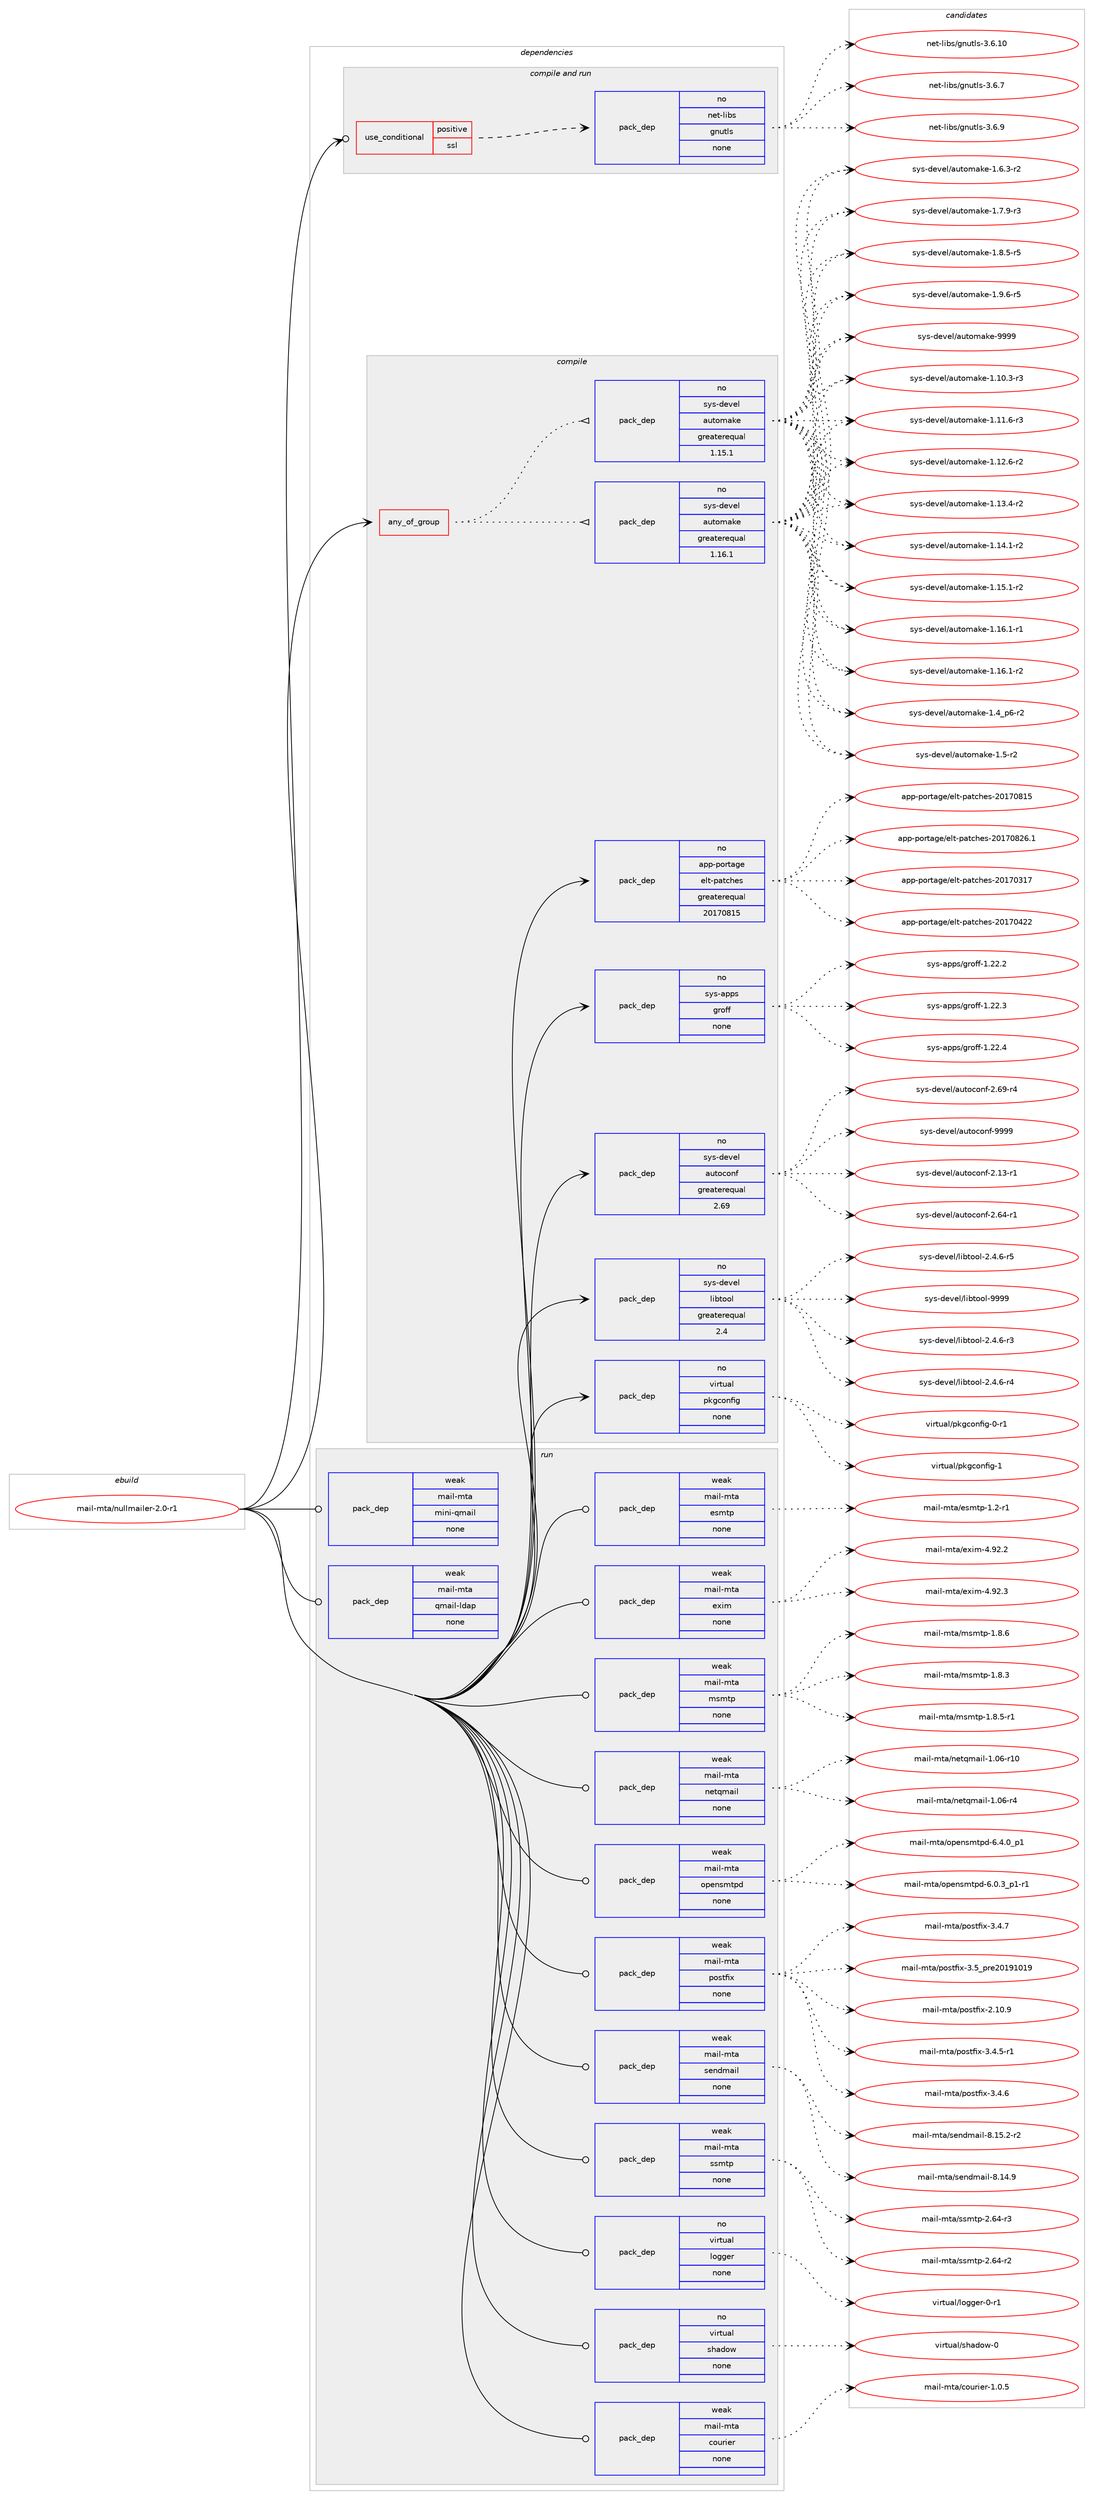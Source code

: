digraph prolog {

# *************
# Graph options
# *************

newrank=true;
concentrate=true;
compound=true;
graph [rankdir=LR,fontname=Helvetica,fontsize=10,ranksep=1.5];#, ranksep=2.5, nodesep=0.2];
edge  [arrowhead=vee];
node  [fontname=Helvetica,fontsize=10];

# **********
# The ebuild
# **********

subgraph cluster_leftcol {
color=gray;
rank=same;
label=<<i>ebuild</i>>;
id [label="mail-mta/nullmailer-2.0-r1", color=red, width=4, href="../mail-mta/nullmailer-2.0-r1.svg"];
}

# ****************
# The dependencies
# ****************

subgraph cluster_midcol {
color=gray;
label=<<i>dependencies</i>>;
subgraph cluster_compile {
fillcolor="#eeeeee";
style=filled;
label=<<i>compile</i>>;
subgraph any12999 {
dependency773908 [label=<<TABLE BORDER="0" CELLBORDER="1" CELLSPACING="0" CELLPADDING="4"><TR><TD CELLPADDING="10">any_of_group</TD></TR></TABLE>>, shape=none, color=red];subgraph pack571839 {
dependency773909 [label=<<TABLE BORDER="0" CELLBORDER="1" CELLSPACING="0" CELLPADDING="4" WIDTH="220"><TR><TD ROWSPAN="6" CELLPADDING="30">pack_dep</TD></TR><TR><TD WIDTH="110">no</TD></TR><TR><TD>sys-devel</TD></TR><TR><TD>automake</TD></TR><TR><TD>greaterequal</TD></TR><TR><TD>1.16.1</TD></TR></TABLE>>, shape=none, color=blue];
}
dependency773908:e -> dependency773909:w [weight=20,style="dotted",arrowhead="oinv"];
subgraph pack571840 {
dependency773910 [label=<<TABLE BORDER="0" CELLBORDER="1" CELLSPACING="0" CELLPADDING="4" WIDTH="220"><TR><TD ROWSPAN="6" CELLPADDING="30">pack_dep</TD></TR><TR><TD WIDTH="110">no</TD></TR><TR><TD>sys-devel</TD></TR><TR><TD>automake</TD></TR><TR><TD>greaterequal</TD></TR><TR><TD>1.15.1</TD></TR></TABLE>>, shape=none, color=blue];
}
dependency773908:e -> dependency773910:w [weight=20,style="dotted",arrowhead="oinv"];
}
id:e -> dependency773908:w [weight=20,style="solid",arrowhead="vee"];
subgraph pack571841 {
dependency773911 [label=<<TABLE BORDER="0" CELLBORDER="1" CELLSPACING="0" CELLPADDING="4" WIDTH="220"><TR><TD ROWSPAN="6" CELLPADDING="30">pack_dep</TD></TR><TR><TD WIDTH="110">no</TD></TR><TR><TD>app-portage</TD></TR><TR><TD>elt-patches</TD></TR><TR><TD>greaterequal</TD></TR><TR><TD>20170815</TD></TR></TABLE>>, shape=none, color=blue];
}
id:e -> dependency773911:w [weight=20,style="solid",arrowhead="vee"];
subgraph pack571842 {
dependency773912 [label=<<TABLE BORDER="0" CELLBORDER="1" CELLSPACING="0" CELLPADDING="4" WIDTH="220"><TR><TD ROWSPAN="6" CELLPADDING="30">pack_dep</TD></TR><TR><TD WIDTH="110">no</TD></TR><TR><TD>sys-apps</TD></TR><TR><TD>groff</TD></TR><TR><TD>none</TD></TR><TR><TD></TD></TR></TABLE>>, shape=none, color=blue];
}
id:e -> dependency773912:w [weight=20,style="solid",arrowhead="vee"];
subgraph pack571843 {
dependency773913 [label=<<TABLE BORDER="0" CELLBORDER="1" CELLSPACING="0" CELLPADDING="4" WIDTH="220"><TR><TD ROWSPAN="6" CELLPADDING="30">pack_dep</TD></TR><TR><TD WIDTH="110">no</TD></TR><TR><TD>sys-devel</TD></TR><TR><TD>autoconf</TD></TR><TR><TD>greaterequal</TD></TR><TR><TD>2.69</TD></TR></TABLE>>, shape=none, color=blue];
}
id:e -> dependency773913:w [weight=20,style="solid",arrowhead="vee"];
subgraph pack571844 {
dependency773914 [label=<<TABLE BORDER="0" CELLBORDER="1" CELLSPACING="0" CELLPADDING="4" WIDTH="220"><TR><TD ROWSPAN="6" CELLPADDING="30">pack_dep</TD></TR><TR><TD WIDTH="110">no</TD></TR><TR><TD>sys-devel</TD></TR><TR><TD>libtool</TD></TR><TR><TD>greaterequal</TD></TR><TR><TD>2.4</TD></TR></TABLE>>, shape=none, color=blue];
}
id:e -> dependency773914:w [weight=20,style="solid",arrowhead="vee"];
subgraph pack571845 {
dependency773915 [label=<<TABLE BORDER="0" CELLBORDER="1" CELLSPACING="0" CELLPADDING="4" WIDTH="220"><TR><TD ROWSPAN="6" CELLPADDING="30">pack_dep</TD></TR><TR><TD WIDTH="110">no</TD></TR><TR><TD>virtual</TD></TR><TR><TD>pkgconfig</TD></TR><TR><TD>none</TD></TR><TR><TD></TD></TR></TABLE>>, shape=none, color=blue];
}
id:e -> dependency773915:w [weight=20,style="solid",arrowhead="vee"];
}
subgraph cluster_compileandrun {
fillcolor="#eeeeee";
style=filled;
label=<<i>compile and run</i>>;
subgraph cond188656 {
dependency773916 [label=<<TABLE BORDER="0" CELLBORDER="1" CELLSPACING="0" CELLPADDING="4"><TR><TD ROWSPAN="3" CELLPADDING="10">use_conditional</TD></TR><TR><TD>positive</TD></TR><TR><TD>ssl</TD></TR></TABLE>>, shape=none, color=red];
subgraph pack571846 {
dependency773917 [label=<<TABLE BORDER="0" CELLBORDER="1" CELLSPACING="0" CELLPADDING="4" WIDTH="220"><TR><TD ROWSPAN="6" CELLPADDING="30">pack_dep</TD></TR><TR><TD WIDTH="110">no</TD></TR><TR><TD>net-libs</TD></TR><TR><TD>gnutls</TD></TR><TR><TD>none</TD></TR><TR><TD></TD></TR></TABLE>>, shape=none, color=blue];
}
dependency773916:e -> dependency773917:w [weight=20,style="dashed",arrowhead="vee"];
}
id:e -> dependency773916:w [weight=20,style="solid",arrowhead="odotvee"];
}
subgraph cluster_run {
fillcolor="#eeeeee";
style=filled;
label=<<i>run</i>>;
subgraph pack571847 {
dependency773918 [label=<<TABLE BORDER="0" CELLBORDER="1" CELLSPACING="0" CELLPADDING="4" WIDTH="220"><TR><TD ROWSPAN="6" CELLPADDING="30">pack_dep</TD></TR><TR><TD WIDTH="110">no</TD></TR><TR><TD>virtual</TD></TR><TR><TD>logger</TD></TR><TR><TD>none</TD></TR><TR><TD></TD></TR></TABLE>>, shape=none, color=blue];
}
id:e -> dependency773918:w [weight=20,style="solid",arrowhead="odot"];
subgraph pack571848 {
dependency773919 [label=<<TABLE BORDER="0" CELLBORDER="1" CELLSPACING="0" CELLPADDING="4" WIDTH="220"><TR><TD ROWSPAN="6" CELLPADDING="30">pack_dep</TD></TR><TR><TD WIDTH="110">no</TD></TR><TR><TD>virtual</TD></TR><TR><TD>shadow</TD></TR><TR><TD>none</TD></TR><TR><TD></TD></TR></TABLE>>, shape=none, color=blue];
}
id:e -> dependency773919:w [weight=20,style="solid",arrowhead="odot"];
subgraph pack571849 {
dependency773920 [label=<<TABLE BORDER="0" CELLBORDER="1" CELLSPACING="0" CELLPADDING="4" WIDTH="220"><TR><TD ROWSPAN="6" CELLPADDING="30">pack_dep</TD></TR><TR><TD WIDTH="110">weak</TD></TR><TR><TD>mail-mta</TD></TR><TR><TD>courier</TD></TR><TR><TD>none</TD></TR><TR><TD></TD></TR></TABLE>>, shape=none, color=blue];
}
id:e -> dependency773920:w [weight=20,style="solid",arrowhead="odot"];
subgraph pack571850 {
dependency773921 [label=<<TABLE BORDER="0" CELLBORDER="1" CELLSPACING="0" CELLPADDING="4" WIDTH="220"><TR><TD ROWSPAN="6" CELLPADDING="30">pack_dep</TD></TR><TR><TD WIDTH="110">weak</TD></TR><TR><TD>mail-mta</TD></TR><TR><TD>esmtp</TD></TR><TR><TD>none</TD></TR><TR><TD></TD></TR></TABLE>>, shape=none, color=blue];
}
id:e -> dependency773921:w [weight=20,style="solid",arrowhead="odot"];
subgraph pack571851 {
dependency773922 [label=<<TABLE BORDER="0" CELLBORDER="1" CELLSPACING="0" CELLPADDING="4" WIDTH="220"><TR><TD ROWSPAN="6" CELLPADDING="30">pack_dep</TD></TR><TR><TD WIDTH="110">weak</TD></TR><TR><TD>mail-mta</TD></TR><TR><TD>exim</TD></TR><TR><TD>none</TD></TR><TR><TD></TD></TR></TABLE>>, shape=none, color=blue];
}
id:e -> dependency773922:w [weight=20,style="solid",arrowhead="odot"];
subgraph pack571852 {
dependency773923 [label=<<TABLE BORDER="0" CELLBORDER="1" CELLSPACING="0" CELLPADDING="4" WIDTH="220"><TR><TD ROWSPAN="6" CELLPADDING="30">pack_dep</TD></TR><TR><TD WIDTH="110">weak</TD></TR><TR><TD>mail-mta</TD></TR><TR><TD>mini-qmail</TD></TR><TR><TD>none</TD></TR><TR><TD></TD></TR></TABLE>>, shape=none, color=blue];
}
id:e -> dependency773923:w [weight=20,style="solid",arrowhead="odot"];
subgraph pack571853 {
dependency773924 [label=<<TABLE BORDER="0" CELLBORDER="1" CELLSPACING="0" CELLPADDING="4" WIDTH="220"><TR><TD ROWSPAN="6" CELLPADDING="30">pack_dep</TD></TR><TR><TD WIDTH="110">weak</TD></TR><TR><TD>mail-mta</TD></TR><TR><TD>msmtp</TD></TR><TR><TD>none</TD></TR><TR><TD></TD></TR></TABLE>>, shape=none, color=blue];
}
id:e -> dependency773924:w [weight=20,style="solid",arrowhead="odot"];
subgraph pack571854 {
dependency773925 [label=<<TABLE BORDER="0" CELLBORDER="1" CELLSPACING="0" CELLPADDING="4" WIDTH="220"><TR><TD ROWSPAN="6" CELLPADDING="30">pack_dep</TD></TR><TR><TD WIDTH="110">weak</TD></TR><TR><TD>mail-mta</TD></TR><TR><TD>netqmail</TD></TR><TR><TD>none</TD></TR><TR><TD></TD></TR></TABLE>>, shape=none, color=blue];
}
id:e -> dependency773925:w [weight=20,style="solid",arrowhead="odot"];
subgraph pack571855 {
dependency773926 [label=<<TABLE BORDER="0" CELLBORDER="1" CELLSPACING="0" CELLPADDING="4" WIDTH="220"><TR><TD ROWSPAN="6" CELLPADDING="30">pack_dep</TD></TR><TR><TD WIDTH="110">weak</TD></TR><TR><TD>mail-mta</TD></TR><TR><TD>opensmtpd</TD></TR><TR><TD>none</TD></TR><TR><TD></TD></TR></TABLE>>, shape=none, color=blue];
}
id:e -> dependency773926:w [weight=20,style="solid",arrowhead="odot"];
subgraph pack571856 {
dependency773927 [label=<<TABLE BORDER="0" CELLBORDER="1" CELLSPACING="0" CELLPADDING="4" WIDTH="220"><TR><TD ROWSPAN="6" CELLPADDING="30">pack_dep</TD></TR><TR><TD WIDTH="110">weak</TD></TR><TR><TD>mail-mta</TD></TR><TR><TD>postfix</TD></TR><TR><TD>none</TD></TR><TR><TD></TD></TR></TABLE>>, shape=none, color=blue];
}
id:e -> dependency773927:w [weight=20,style="solid",arrowhead="odot"];
subgraph pack571857 {
dependency773928 [label=<<TABLE BORDER="0" CELLBORDER="1" CELLSPACING="0" CELLPADDING="4" WIDTH="220"><TR><TD ROWSPAN="6" CELLPADDING="30">pack_dep</TD></TR><TR><TD WIDTH="110">weak</TD></TR><TR><TD>mail-mta</TD></TR><TR><TD>qmail-ldap</TD></TR><TR><TD>none</TD></TR><TR><TD></TD></TR></TABLE>>, shape=none, color=blue];
}
id:e -> dependency773928:w [weight=20,style="solid",arrowhead="odot"];
subgraph pack571858 {
dependency773929 [label=<<TABLE BORDER="0" CELLBORDER="1" CELLSPACING="0" CELLPADDING="4" WIDTH="220"><TR><TD ROWSPAN="6" CELLPADDING="30">pack_dep</TD></TR><TR><TD WIDTH="110">weak</TD></TR><TR><TD>mail-mta</TD></TR><TR><TD>sendmail</TD></TR><TR><TD>none</TD></TR><TR><TD></TD></TR></TABLE>>, shape=none, color=blue];
}
id:e -> dependency773929:w [weight=20,style="solid",arrowhead="odot"];
subgraph pack571859 {
dependency773930 [label=<<TABLE BORDER="0" CELLBORDER="1" CELLSPACING="0" CELLPADDING="4" WIDTH="220"><TR><TD ROWSPAN="6" CELLPADDING="30">pack_dep</TD></TR><TR><TD WIDTH="110">weak</TD></TR><TR><TD>mail-mta</TD></TR><TR><TD>ssmtp</TD></TR><TR><TD>none</TD></TR><TR><TD></TD></TR></TABLE>>, shape=none, color=blue];
}
id:e -> dependency773930:w [weight=20,style="solid",arrowhead="odot"];
}
}

# **************
# The candidates
# **************

subgraph cluster_choices {
rank=same;
color=gray;
label=<<i>candidates</i>>;

subgraph choice571839 {
color=black;
nodesep=1;
choice11512111545100101118101108479711711611110997107101454946494846514511451 [label="sys-devel/automake-1.10.3-r3", color=red, width=4,href="../sys-devel/automake-1.10.3-r3.svg"];
choice11512111545100101118101108479711711611110997107101454946494946544511451 [label="sys-devel/automake-1.11.6-r3", color=red, width=4,href="../sys-devel/automake-1.11.6-r3.svg"];
choice11512111545100101118101108479711711611110997107101454946495046544511450 [label="sys-devel/automake-1.12.6-r2", color=red, width=4,href="../sys-devel/automake-1.12.6-r2.svg"];
choice11512111545100101118101108479711711611110997107101454946495146524511450 [label="sys-devel/automake-1.13.4-r2", color=red, width=4,href="../sys-devel/automake-1.13.4-r2.svg"];
choice11512111545100101118101108479711711611110997107101454946495246494511450 [label="sys-devel/automake-1.14.1-r2", color=red, width=4,href="../sys-devel/automake-1.14.1-r2.svg"];
choice11512111545100101118101108479711711611110997107101454946495346494511450 [label="sys-devel/automake-1.15.1-r2", color=red, width=4,href="../sys-devel/automake-1.15.1-r2.svg"];
choice11512111545100101118101108479711711611110997107101454946495446494511449 [label="sys-devel/automake-1.16.1-r1", color=red, width=4,href="../sys-devel/automake-1.16.1-r1.svg"];
choice11512111545100101118101108479711711611110997107101454946495446494511450 [label="sys-devel/automake-1.16.1-r2", color=red, width=4,href="../sys-devel/automake-1.16.1-r2.svg"];
choice115121115451001011181011084797117116111109971071014549465295112544511450 [label="sys-devel/automake-1.4_p6-r2", color=red, width=4,href="../sys-devel/automake-1.4_p6-r2.svg"];
choice11512111545100101118101108479711711611110997107101454946534511450 [label="sys-devel/automake-1.5-r2", color=red, width=4,href="../sys-devel/automake-1.5-r2.svg"];
choice115121115451001011181011084797117116111109971071014549465446514511450 [label="sys-devel/automake-1.6.3-r2", color=red, width=4,href="../sys-devel/automake-1.6.3-r2.svg"];
choice115121115451001011181011084797117116111109971071014549465546574511451 [label="sys-devel/automake-1.7.9-r3", color=red, width=4,href="../sys-devel/automake-1.7.9-r3.svg"];
choice115121115451001011181011084797117116111109971071014549465646534511453 [label="sys-devel/automake-1.8.5-r5", color=red, width=4,href="../sys-devel/automake-1.8.5-r5.svg"];
choice115121115451001011181011084797117116111109971071014549465746544511453 [label="sys-devel/automake-1.9.6-r5", color=red, width=4,href="../sys-devel/automake-1.9.6-r5.svg"];
choice115121115451001011181011084797117116111109971071014557575757 [label="sys-devel/automake-9999", color=red, width=4,href="../sys-devel/automake-9999.svg"];
dependency773909:e -> choice11512111545100101118101108479711711611110997107101454946494846514511451:w [style=dotted,weight="100"];
dependency773909:e -> choice11512111545100101118101108479711711611110997107101454946494946544511451:w [style=dotted,weight="100"];
dependency773909:e -> choice11512111545100101118101108479711711611110997107101454946495046544511450:w [style=dotted,weight="100"];
dependency773909:e -> choice11512111545100101118101108479711711611110997107101454946495146524511450:w [style=dotted,weight="100"];
dependency773909:e -> choice11512111545100101118101108479711711611110997107101454946495246494511450:w [style=dotted,weight="100"];
dependency773909:e -> choice11512111545100101118101108479711711611110997107101454946495346494511450:w [style=dotted,weight="100"];
dependency773909:e -> choice11512111545100101118101108479711711611110997107101454946495446494511449:w [style=dotted,weight="100"];
dependency773909:e -> choice11512111545100101118101108479711711611110997107101454946495446494511450:w [style=dotted,weight="100"];
dependency773909:e -> choice115121115451001011181011084797117116111109971071014549465295112544511450:w [style=dotted,weight="100"];
dependency773909:e -> choice11512111545100101118101108479711711611110997107101454946534511450:w [style=dotted,weight="100"];
dependency773909:e -> choice115121115451001011181011084797117116111109971071014549465446514511450:w [style=dotted,weight="100"];
dependency773909:e -> choice115121115451001011181011084797117116111109971071014549465546574511451:w [style=dotted,weight="100"];
dependency773909:e -> choice115121115451001011181011084797117116111109971071014549465646534511453:w [style=dotted,weight="100"];
dependency773909:e -> choice115121115451001011181011084797117116111109971071014549465746544511453:w [style=dotted,weight="100"];
dependency773909:e -> choice115121115451001011181011084797117116111109971071014557575757:w [style=dotted,weight="100"];
}
subgraph choice571840 {
color=black;
nodesep=1;
choice11512111545100101118101108479711711611110997107101454946494846514511451 [label="sys-devel/automake-1.10.3-r3", color=red, width=4,href="../sys-devel/automake-1.10.3-r3.svg"];
choice11512111545100101118101108479711711611110997107101454946494946544511451 [label="sys-devel/automake-1.11.6-r3", color=red, width=4,href="../sys-devel/automake-1.11.6-r3.svg"];
choice11512111545100101118101108479711711611110997107101454946495046544511450 [label="sys-devel/automake-1.12.6-r2", color=red, width=4,href="../sys-devel/automake-1.12.6-r2.svg"];
choice11512111545100101118101108479711711611110997107101454946495146524511450 [label="sys-devel/automake-1.13.4-r2", color=red, width=4,href="../sys-devel/automake-1.13.4-r2.svg"];
choice11512111545100101118101108479711711611110997107101454946495246494511450 [label="sys-devel/automake-1.14.1-r2", color=red, width=4,href="../sys-devel/automake-1.14.1-r2.svg"];
choice11512111545100101118101108479711711611110997107101454946495346494511450 [label="sys-devel/automake-1.15.1-r2", color=red, width=4,href="../sys-devel/automake-1.15.1-r2.svg"];
choice11512111545100101118101108479711711611110997107101454946495446494511449 [label="sys-devel/automake-1.16.1-r1", color=red, width=4,href="../sys-devel/automake-1.16.1-r1.svg"];
choice11512111545100101118101108479711711611110997107101454946495446494511450 [label="sys-devel/automake-1.16.1-r2", color=red, width=4,href="../sys-devel/automake-1.16.1-r2.svg"];
choice115121115451001011181011084797117116111109971071014549465295112544511450 [label="sys-devel/automake-1.4_p6-r2", color=red, width=4,href="../sys-devel/automake-1.4_p6-r2.svg"];
choice11512111545100101118101108479711711611110997107101454946534511450 [label="sys-devel/automake-1.5-r2", color=red, width=4,href="../sys-devel/automake-1.5-r2.svg"];
choice115121115451001011181011084797117116111109971071014549465446514511450 [label="sys-devel/automake-1.6.3-r2", color=red, width=4,href="../sys-devel/automake-1.6.3-r2.svg"];
choice115121115451001011181011084797117116111109971071014549465546574511451 [label="sys-devel/automake-1.7.9-r3", color=red, width=4,href="../sys-devel/automake-1.7.9-r3.svg"];
choice115121115451001011181011084797117116111109971071014549465646534511453 [label="sys-devel/automake-1.8.5-r5", color=red, width=4,href="../sys-devel/automake-1.8.5-r5.svg"];
choice115121115451001011181011084797117116111109971071014549465746544511453 [label="sys-devel/automake-1.9.6-r5", color=red, width=4,href="../sys-devel/automake-1.9.6-r5.svg"];
choice115121115451001011181011084797117116111109971071014557575757 [label="sys-devel/automake-9999", color=red, width=4,href="../sys-devel/automake-9999.svg"];
dependency773910:e -> choice11512111545100101118101108479711711611110997107101454946494846514511451:w [style=dotted,weight="100"];
dependency773910:e -> choice11512111545100101118101108479711711611110997107101454946494946544511451:w [style=dotted,weight="100"];
dependency773910:e -> choice11512111545100101118101108479711711611110997107101454946495046544511450:w [style=dotted,weight="100"];
dependency773910:e -> choice11512111545100101118101108479711711611110997107101454946495146524511450:w [style=dotted,weight="100"];
dependency773910:e -> choice11512111545100101118101108479711711611110997107101454946495246494511450:w [style=dotted,weight="100"];
dependency773910:e -> choice11512111545100101118101108479711711611110997107101454946495346494511450:w [style=dotted,weight="100"];
dependency773910:e -> choice11512111545100101118101108479711711611110997107101454946495446494511449:w [style=dotted,weight="100"];
dependency773910:e -> choice11512111545100101118101108479711711611110997107101454946495446494511450:w [style=dotted,weight="100"];
dependency773910:e -> choice115121115451001011181011084797117116111109971071014549465295112544511450:w [style=dotted,weight="100"];
dependency773910:e -> choice11512111545100101118101108479711711611110997107101454946534511450:w [style=dotted,weight="100"];
dependency773910:e -> choice115121115451001011181011084797117116111109971071014549465446514511450:w [style=dotted,weight="100"];
dependency773910:e -> choice115121115451001011181011084797117116111109971071014549465546574511451:w [style=dotted,weight="100"];
dependency773910:e -> choice115121115451001011181011084797117116111109971071014549465646534511453:w [style=dotted,weight="100"];
dependency773910:e -> choice115121115451001011181011084797117116111109971071014549465746544511453:w [style=dotted,weight="100"];
dependency773910:e -> choice115121115451001011181011084797117116111109971071014557575757:w [style=dotted,weight="100"];
}
subgraph choice571841 {
color=black;
nodesep=1;
choice97112112451121111141169710310147101108116451129711699104101115455048495548514955 [label="app-portage/elt-patches-20170317", color=red, width=4,href="../app-portage/elt-patches-20170317.svg"];
choice97112112451121111141169710310147101108116451129711699104101115455048495548525050 [label="app-portage/elt-patches-20170422", color=red, width=4,href="../app-portage/elt-patches-20170422.svg"];
choice97112112451121111141169710310147101108116451129711699104101115455048495548564953 [label="app-portage/elt-patches-20170815", color=red, width=4,href="../app-portage/elt-patches-20170815.svg"];
choice971121124511211111411697103101471011081164511297116991041011154550484955485650544649 [label="app-portage/elt-patches-20170826.1", color=red, width=4,href="../app-portage/elt-patches-20170826.1.svg"];
dependency773911:e -> choice97112112451121111141169710310147101108116451129711699104101115455048495548514955:w [style=dotted,weight="100"];
dependency773911:e -> choice97112112451121111141169710310147101108116451129711699104101115455048495548525050:w [style=dotted,weight="100"];
dependency773911:e -> choice97112112451121111141169710310147101108116451129711699104101115455048495548564953:w [style=dotted,weight="100"];
dependency773911:e -> choice971121124511211111411697103101471011081164511297116991041011154550484955485650544649:w [style=dotted,weight="100"];
}
subgraph choice571842 {
color=black;
nodesep=1;
choice11512111545971121121154710311411110210245494650504650 [label="sys-apps/groff-1.22.2", color=red, width=4,href="../sys-apps/groff-1.22.2.svg"];
choice11512111545971121121154710311411110210245494650504651 [label="sys-apps/groff-1.22.3", color=red, width=4,href="../sys-apps/groff-1.22.3.svg"];
choice11512111545971121121154710311411110210245494650504652 [label="sys-apps/groff-1.22.4", color=red, width=4,href="../sys-apps/groff-1.22.4.svg"];
dependency773912:e -> choice11512111545971121121154710311411110210245494650504650:w [style=dotted,weight="100"];
dependency773912:e -> choice11512111545971121121154710311411110210245494650504651:w [style=dotted,weight="100"];
dependency773912:e -> choice11512111545971121121154710311411110210245494650504652:w [style=dotted,weight="100"];
}
subgraph choice571843 {
color=black;
nodesep=1;
choice1151211154510010111810110847971171161119911111010245504649514511449 [label="sys-devel/autoconf-2.13-r1", color=red, width=4,href="../sys-devel/autoconf-2.13-r1.svg"];
choice1151211154510010111810110847971171161119911111010245504654524511449 [label="sys-devel/autoconf-2.64-r1", color=red, width=4,href="../sys-devel/autoconf-2.64-r1.svg"];
choice1151211154510010111810110847971171161119911111010245504654574511452 [label="sys-devel/autoconf-2.69-r4", color=red, width=4,href="../sys-devel/autoconf-2.69-r4.svg"];
choice115121115451001011181011084797117116111991111101024557575757 [label="sys-devel/autoconf-9999", color=red, width=4,href="../sys-devel/autoconf-9999.svg"];
dependency773913:e -> choice1151211154510010111810110847971171161119911111010245504649514511449:w [style=dotted,weight="100"];
dependency773913:e -> choice1151211154510010111810110847971171161119911111010245504654524511449:w [style=dotted,weight="100"];
dependency773913:e -> choice1151211154510010111810110847971171161119911111010245504654574511452:w [style=dotted,weight="100"];
dependency773913:e -> choice115121115451001011181011084797117116111991111101024557575757:w [style=dotted,weight="100"];
}
subgraph choice571844 {
color=black;
nodesep=1;
choice1151211154510010111810110847108105981161111111084550465246544511451 [label="sys-devel/libtool-2.4.6-r3", color=red, width=4,href="../sys-devel/libtool-2.4.6-r3.svg"];
choice1151211154510010111810110847108105981161111111084550465246544511452 [label="sys-devel/libtool-2.4.6-r4", color=red, width=4,href="../sys-devel/libtool-2.4.6-r4.svg"];
choice1151211154510010111810110847108105981161111111084550465246544511453 [label="sys-devel/libtool-2.4.6-r5", color=red, width=4,href="../sys-devel/libtool-2.4.6-r5.svg"];
choice1151211154510010111810110847108105981161111111084557575757 [label="sys-devel/libtool-9999", color=red, width=4,href="../sys-devel/libtool-9999.svg"];
dependency773914:e -> choice1151211154510010111810110847108105981161111111084550465246544511451:w [style=dotted,weight="100"];
dependency773914:e -> choice1151211154510010111810110847108105981161111111084550465246544511452:w [style=dotted,weight="100"];
dependency773914:e -> choice1151211154510010111810110847108105981161111111084550465246544511453:w [style=dotted,weight="100"];
dependency773914:e -> choice1151211154510010111810110847108105981161111111084557575757:w [style=dotted,weight="100"];
}
subgraph choice571845 {
color=black;
nodesep=1;
choice11810511411611797108471121071039911111010210510345484511449 [label="virtual/pkgconfig-0-r1", color=red, width=4,href="../virtual/pkgconfig-0-r1.svg"];
choice1181051141161179710847112107103991111101021051034549 [label="virtual/pkgconfig-1", color=red, width=4,href="../virtual/pkgconfig-1.svg"];
dependency773915:e -> choice11810511411611797108471121071039911111010210510345484511449:w [style=dotted,weight="100"];
dependency773915:e -> choice1181051141161179710847112107103991111101021051034549:w [style=dotted,weight="100"];
}
subgraph choice571846 {
color=black;
nodesep=1;
choice11010111645108105981154710311011711610811545514654464948 [label="net-libs/gnutls-3.6.10", color=red, width=4,href="../net-libs/gnutls-3.6.10.svg"];
choice110101116451081059811547103110117116108115455146544655 [label="net-libs/gnutls-3.6.7", color=red, width=4,href="../net-libs/gnutls-3.6.7.svg"];
choice110101116451081059811547103110117116108115455146544657 [label="net-libs/gnutls-3.6.9", color=red, width=4,href="../net-libs/gnutls-3.6.9.svg"];
dependency773917:e -> choice11010111645108105981154710311011711610811545514654464948:w [style=dotted,weight="100"];
dependency773917:e -> choice110101116451081059811547103110117116108115455146544655:w [style=dotted,weight="100"];
dependency773917:e -> choice110101116451081059811547103110117116108115455146544657:w [style=dotted,weight="100"];
}
subgraph choice571847 {
color=black;
nodesep=1;
choice118105114116117971084710811110310310111445484511449 [label="virtual/logger-0-r1", color=red, width=4,href="../virtual/logger-0-r1.svg"];
dependency773918:e -> choice118105114116117971084710811110310310111445484511449:w [style=dotted,weight="100"];
}
subgraph choice571848 {
color=black;
nodesep=1;
choice1181051141161179710847115104971001111194548 [label="virtual/shadow-0", color=red, width=4,href="../virtual/shadow-0.svg"];
dependency773919:e -> choice1181051141161179710847115104971001111194548:w [style=dotted,weight="100"];
}
subgraph choice571849 {
color=black;
nodesep=1;
choice1099710510845109116974799111117114105101114454946484653 [label="mail-mta/courier-1.0.5", color=red, width=4,href="../mail-mta/courier-1.0.5.svg"];
dependency773920:e -> choice1099710510845109116974799111117114105101114454946484653:w [style=dotted,weight="100"];
}
subgraph choice571850 {
color=black;
nodesep=1;
choice10997105108451091169747101115109116112454946504511449 [label="mail-mta/esmtp-1.2-r1", color=red, width=4,href="../mail-mta/esmtp-1.2-r1.svg"];
dependency773921:e -> choice10997105108451091169747101115109116112454946504511449:w [style=dotted,weight="100"];
}
subgraph choice571851 {
color=black;
nodesep=1;
choice1099710510845109116974710112010510945524657504650 [label="mail-mta/exim-4.92.2", color=red, width=4,href="../mail-mta/exim-4.92.2.svg"];
choice1099710510845109116974710112010510945524657504651 [label="mail-mta/exim-4.92.3", color=red, width=4,href="../mail-mta/exim-4.92.3.svg"];
dependency773922:e -> choice1099710510845109116974710112010510945524657504650:w [style=dotted,weight="100"];
dependency773922:e -> choice1099710510845109116974710112010510945524657504651:w [style=dotted,weight="100"];
}
subgraph choice571852 {
color=black;
nodesep=1;
}
subgraph choice571853 {
color=black;
nodesep=1;
choice10997105108451091169747109115109116112454946564651 [label="mail-mta/msmtp-1.8.3", color=red, width=4,href="../mail-mta/msmtp-1.8.3.svg"];
choice109971051084510911697471091151091161124549465646534511449 [label="mail-mta/msmtp-1.8.5-r1", color=red, width=4,href="../mail-mta/msmtp-1.8.5-r1.svg"];
choice10997105108451091169747109115109116112454946564654 [label="mail-mta/msmtp-1.8.6", color=red, width=4,href="../mail-mta/msmtp-1.8.6.svg"];
dependency773924:e -> choice10997105108451091169747109115109116112454946564651:w [style=dotted,weight="100"];
dependency773924:e -> choice109971051084510911697471091151091161124549465646534511449:w [style=dotted,weight="100"];
dependency773924:e -> choice10997105108451091169747109115109116112454946564654:w [style=dotted,weight="100"];
}
subgraph choice571854 {
color=black;
nodesep=1;
choice10997105108451091169747110101116113109971051084549464854451144948 [label="mail-mta/netqmail-1.06-r10", color=red, width=4,href="../mail-mta/netqmail-1.06-r10.svg"];
choice109971051084510911697471101011161131099710510845494648544511452 [label="mail-mta/netqmail-1.06-r4", color=red, width=4,href="../mail-mta/netqmail-1.06-r4.svg"];
dependency773925:e -> choice10997105108451091169747110101116113109971051084549464854451144948:w [style=dotted,weight="100"];
dependency773925:e -> choice109971051084510911697471101011161131099710510845494648544511452:w [style=dotted,weight="100"];
}
subgraph choice571855 {
color=black;
nodesep=1;
choice1099710510845109116974711111210111011510911611210045544648465195112494511449 [label="mail-mta/opensmtpd-6.0.3_p1-r1", color=red, width=4,href="../mail-mta/opensmtpd-6.0.3_p1-r1.svg"];
choice109971051084510911697471111121011101151091161121004554465246489511249 [label="mail-mta/opensmtpd-6.4.0_p1", color=red, width=4,href="../mail-mta/opensmtpd-6.4.0_p1.svg"];
dependency773926:e -> choice1099710510845109116974711111210111011510911611210045544648465195112494511449:w [style=dotted,weight="100"];
dependency773926:e -> choice109971051084510911697471111121011101151091161121004554465246489511249:w [style=dotted,weight="100"];
}
subgraph choice571856 {
color=black;
nodesep=1;
choice1099710510845109116974711211111511610210512045504649484657 [label="mail-mta/postfix-2.10.9", color=red, width=4,href="../mail-mta/postfix-2.10.9.svg"];
choice109971051084510911697471121111151161021051204551465246534511449 [label="mail-mta/postfix-3.4.5-r1", color=red, width=4,href="../mail-mta/postfix-3.4.5-r1.svg"];
choice10997105108451091169747112111115116102105120455146524654 [label="mail-mta/postfix-3.4.6", color=red, width=4,href="../mail-mta/postfix-3.4.6.svg"];
choice10997105108451091169747112111115116102105120455146524655 [label="mail-mta/postfix-3.4.7", color=red, width=4,href="../mail-mta/postfix-3.4.7.svg"];
choice1099710510845109116974711211111511610210512045514653951121141015048495749484957 [label="mail-mta/postfix-3.5_pre20191019", color=red, width=4,href="../mail-mta/postfix-3.5_pre20191019.svg"];
dependency773927:e -> choice1099710510845109116974711211111511610210512045504649484657:w [style=dotted,weight="100"];
dependency773927:e -> choice109971051084510911697471121111151161021051204551465246534511449:w [style=dotted,weight="100"];
dependency773927:e -> choice10997105108451091169747112111115116102105120455146524654:w [style=dotted,weight="100"];
dependency773927:e -> choice10997105108451091169747112111115116102105120455146524655:w [style=dotted,weight="100"];
dependency773927:e -> choice1099710510845109116974711211111511610210512045514653951121141015048495749484957:w [style=dotted,weight="100"];
}
subgraph choice571857 {
color=black;
nodesep=1;
}
subgraph choice571858 {
color=black;
nodesep=1;
choice109971051084510911697471151011101001099710510845564649524657 [label="mail-mta/sendmail-8.14.9", color=red, width=4,href="../mail-mta/sendmail-8.14.9.svg"];
choice1099710510845109116974711510111010010997105108455646495346504511450 [label="mail-mta/sendmail-8.15.2-r2", color=red, width=4,href="../mail-mta/sendmail-8.15.2-r2.svg"];
dependency773929:e -> choice109971051084510911697471151011101001099710510845564649524657:w [style=dotted,weight="100"];
dependency773929:e -> choice1099710510845109116974711510111010010997105108455646495346504511450:w [style=dotted,weight="100"];
}
subgraph choice571859 {
color=black;
nodesep=1;
choice1099710510845109116974711511510911611245504654524511450 [label="mail-mta/ssmtp-2.64-r2", color=red, width=4,href="../mail-mta/ssmtp-2.64-r2.svg"];
choice1099710510845109116974711511510911611245504654524511451 [label="mail-mta/ssmtp-2.64-r3", color=red, width=4,href="../mail-mta/ssmtp-2.64-r3.svg"];
dependency773930:e -> choice1099710510845109116974711511510911611245504654524511450:w [style=dotted,weight="100"];
dependency773930:e -> choice1099710510845109116974711511510911611245504654524511451:w [style=dotted,weight="100"];
}
}

}
